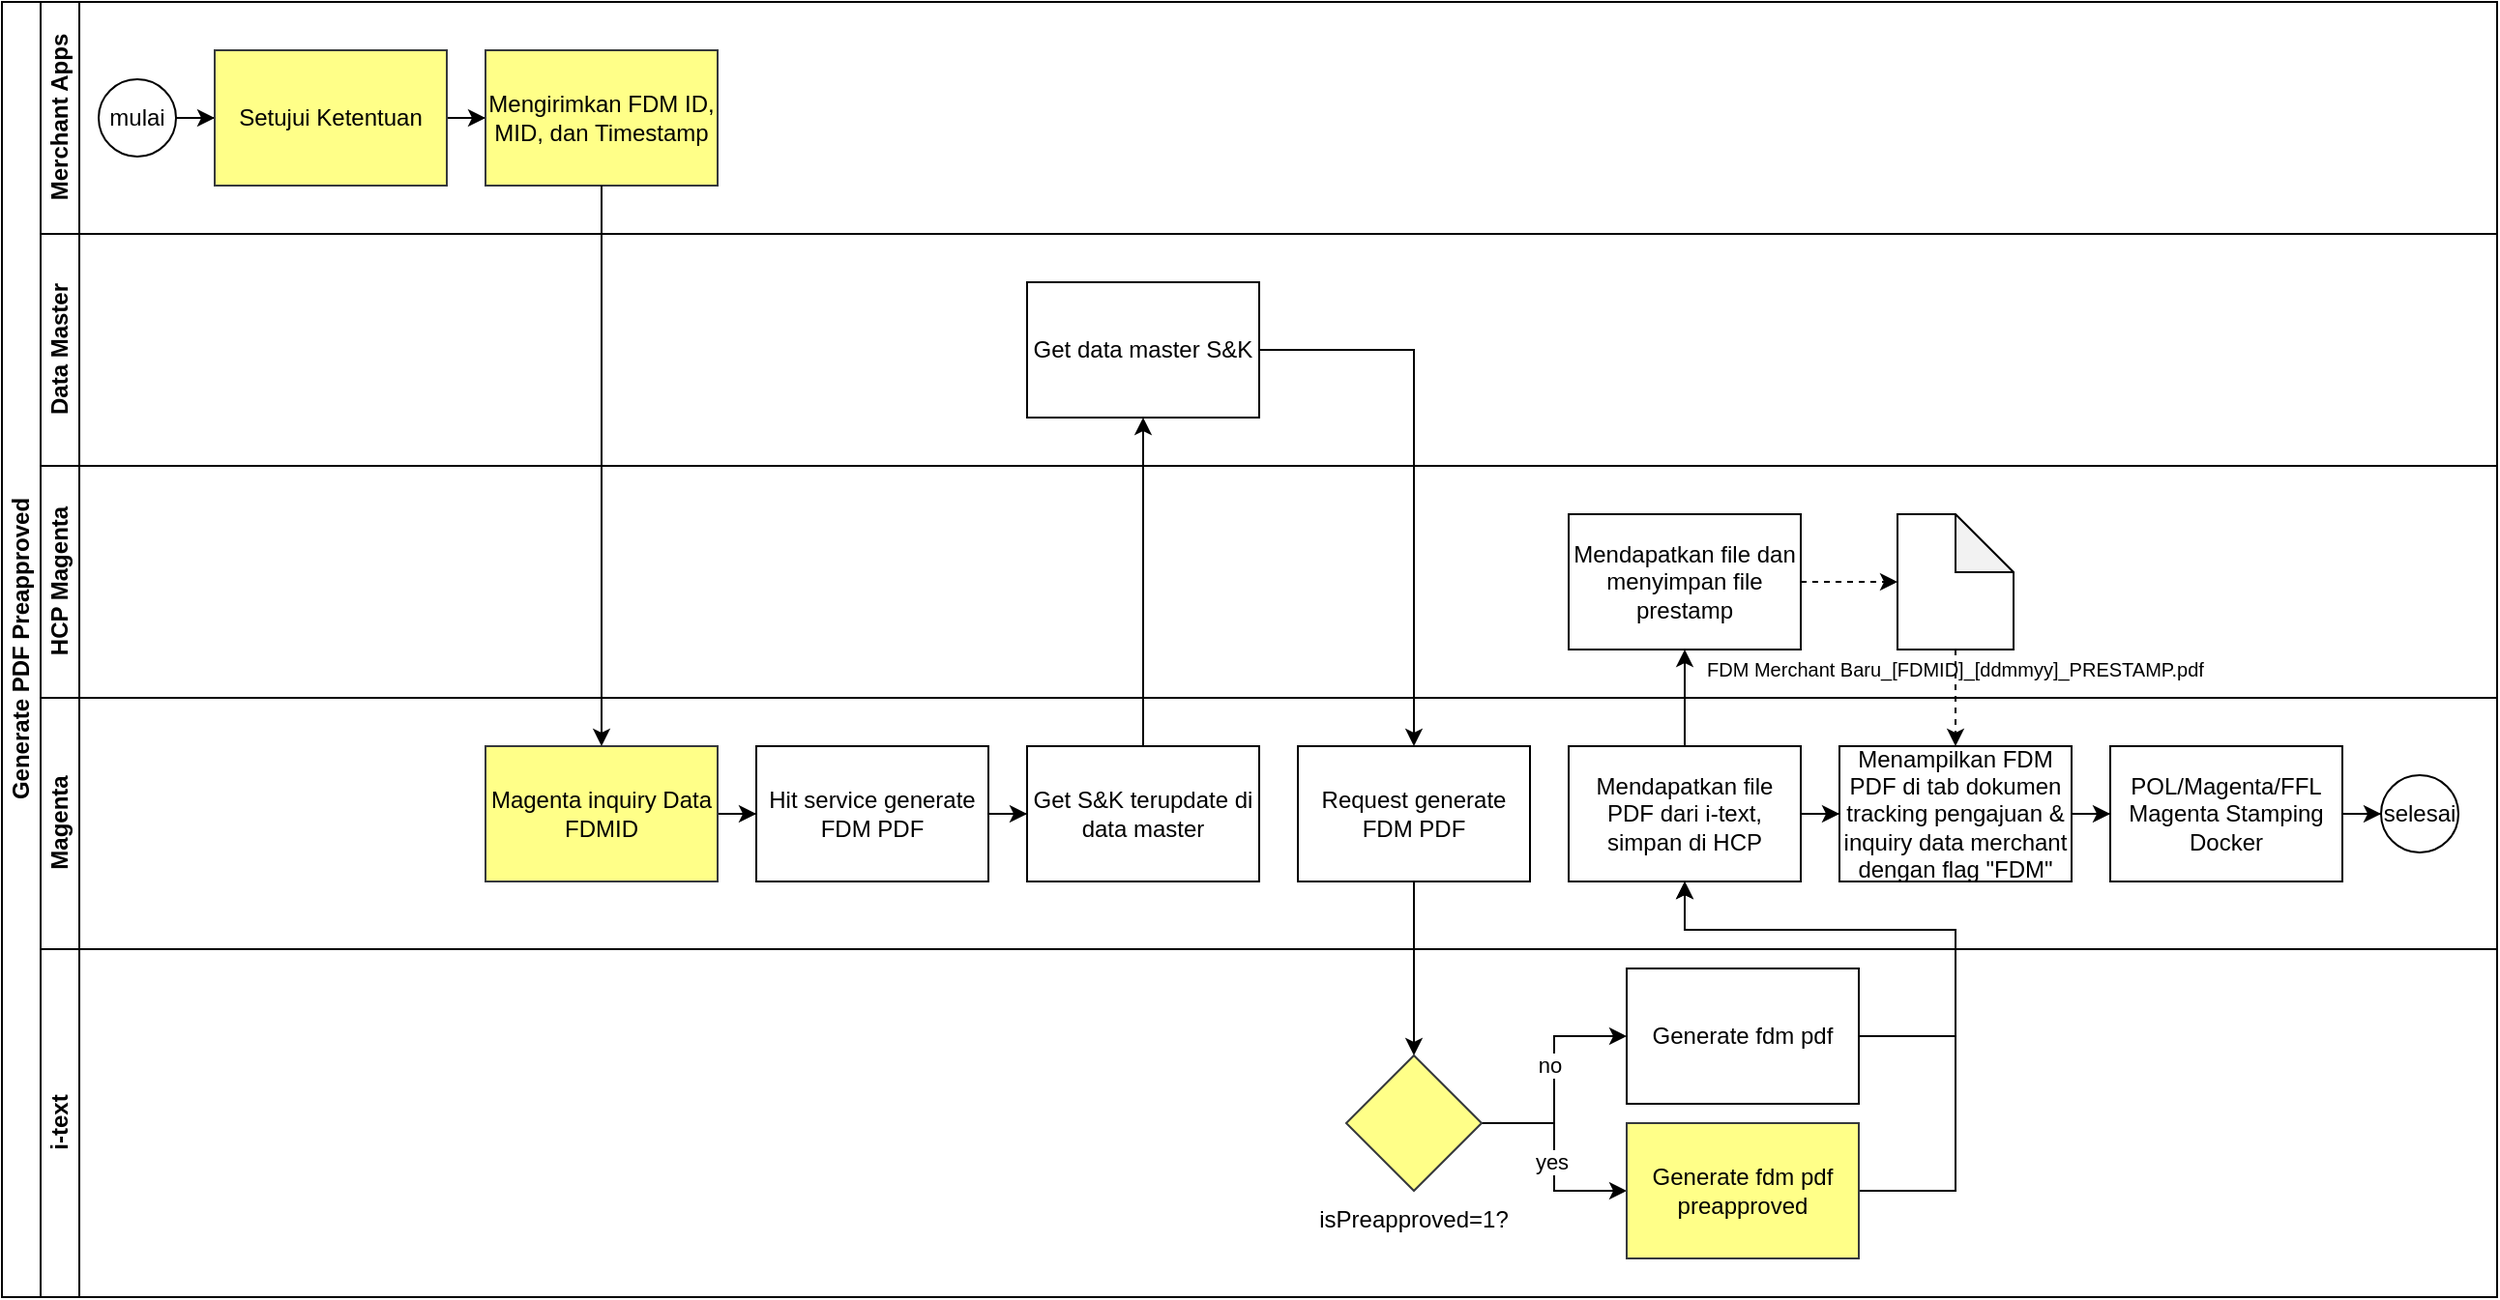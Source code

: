 <mxfile version="28.1.1">
  <diagram name="Page-1" id="lceHAWw1U7daVYu1ocGO">
    <mxGraphModel dx="1310" dy="828" grid="1" gridSize="10" guides="1" tooltips="1" connect="1" arrows="1" fold="1" page="1" pageScale="1" pageWidth="850" pageHeight="1100" math="0" shadow="0">
      <root>
        <mxCell id="0" />
        <mxCell id="1" parent="0" />
        <mxCell id="Jq9CSyYzZnOSvL0sAlA5-1" value="Generate PDF Preapproved" style="swimlane;childLayout=stackLayout;resizeParent=1;resizeParentMax=0;horizontal=0;startSize=20;horizontalStack=0;html=1;" parent="1" vertex="1">
          <mxGeometry x="40" y="40" width="1290" height="670" as="geometry" />
        </mxCell>
        <mxCell id="Jq9CSyYzZnOSvL0sAlA5-2" value="Merchant Apps" style="swimlane;startSize=20;horizontal=0;html=1;" parent="Jq9CSyYzZnOSvL0sAlA5-1" vertex="1">
          <mxGeometry x="20" width="1270" height="120" as="geometry" />
        </mxCell>
        <mxCell id="Jq9CSyYzZnOSvL0sAlA5-13" style="edgeStyle=orthogonalEdgeStyle;rounded=0;orthogonalLoop=1;jettySize=auto;html=1;entryX=0;entryY=0.5;entryDx=0;entryDy=0;" parent="Jq9CSyYzZnOSvL0sAlA5-2" source="Jq9CSyYzZnOSvL0sAlA5-10" target="Jq9CSyYzZnOSvL0sAlA5-12" edge="1">
          <mxGeometry relative="1" as="geometry" />
        </mxCell>
        <mxCell id="Jq9CSyYzZnOSvL0sAlA5-10" value="mulai" style="ellipse;whiteSpace=wrap;html=1;aspect=fixed;" parent="Jq9CSyYzZnOSvL0sAlA5-2" vertex="1">
          <mxGeometry x="30" y="40" width="40" height="40" as="geometry" />
        </mxCell>
        <mxCell id="Jq9CSyYzZnOSvL0sAlA5-15" style="edgeStyle=orthogonalEdgeStyle;rounded=0;orthogonalLoop=1;jettySize=auto;html=1;" parent="Jq9CSyYzZnOSvL0sAlA5-2" source="Jq9CSyYzZnOSvL0sAlA5-12" target="Jq9CSyYzZnOSvL0sAlA5-14" edge="1">
          <mxGeometry relative="1" as="geometry" />
        </mxCell>
        <mxCell id="Jq9CSyYzZnOSvL0sAlA5-12" value="Setujui Ketentuan" style="rounded=0;whiteSpace=wrap;html=1;fillColor=#ffff88;strokeColor=#36393d;" parent="Jq9CSyYzZnOSvL0sAlA5-2" vertex="1">
          <mxGeometry x="90" y="25" width="120" height="70" as="geometry" />
        </mxCell>
        <mxCell id="Jq9CSyYzZnOSvL0sAlA5-14" value="Mengirimkan FDM ID, MID, dan Timestamp" style="rounded=0;whiteSpace=wrap;html=1;fillColor=#ffff88;strokeColor=#36393d;" parent="Jq9CSyYzZnOSvL0sAlA5-2" vertex="1">
          <mxGeometry x="230" y="25" width="120" height="70" as="geometry" />
        </mxCell>
        <mxCell id="Jq9CSyYzZnOSvL0sAlA5-3" value="Data Master" style="swimlane;startSize=20;horizontal=0;html=1;" parent="Jq9CSyYzZnOSvL0sAlA5-1" vertex="1">
          <mxGeometry x="20" y="120" width="1270" height="120" as="geometry" />
        </mxCell>
        <mxCell id="Jq9CSyYzZnOSvL0sAlA5-35" value="Get data master S&amp;amp;K" style="rounded=0;whiteSpace=wrap;html=1;" parent="Jq9CSyYzZnOSvL0sAlA5-3" vertex="1">
          <mxGeometry x="510" y="25" width="120" height="70" as="geometry" />
        </mxCell>
        <mxCell id="Jq9CSyYzZnOSvL0sAlA5-4" value="HCP Magenta" style="swimlane;startSize=20;horizontal=0;html=1;" parent="Jq9CSyYzZnOSvL0sAlA5-1" vertex="1">
          <mxGeometry x="20" y="240" width="1270" height="120" as="geometry" />
        </mxCell>
        <mxCell id="Jq9CSyYzZnOSvL0sAlA5-69" value="Mendapatkan file dan menyimpan file prestamp" style="rounded=0;whiteSpace=wrap;html=1;" parent="Jq9CSyYzZnOSvL0sAlA5-4" vertex="1">
          <mxGeometry x="790" y="25" width="120" height="70" as="geometry" />
        </mxCell>
        <mxCell id="Jq9CSyYzZnOSvL0sAlA5-72" value="" style="shape=note;whiteSpace=wrap;html=1;backgroundOutline=1;darkOpacity=0.05;" parent="Jq9CSyYzZnOSvL0sAlA5-4" vertex="1">
          <mxGeometry x="960" y="25" width="60" height="70" as="geometry" />
        </mxCell>
        <mxCell id="Jq9CSyYzZnOSvL0sAlA5-78" style="edgeStyle=orthogonalEdgeStyle;rounded=0;orthogonalLoop=1;jettySize=auto;html=1;entryX=0;entryY=0.5;entryDx=0;entryDy=0;entryPerimeter=0;dashed=1;" parent="Jq9CSyYzZnOSvL0sAlA5-4" source="Jq9CSyYzZnOSvL0sAlA5-69" target="Jq9CSyYzZnOSvL0sAlA5-72" edge="1">
          <mxGeometry relative="1" as="geometry" />
        </mxCell>
        <mxCell id="Jq9CSyYzZnOSvL0sAlA5-74" value="&lt;font style=&quot;font-size: 10px;&quot;&gt;FDM Merchant Baru_[FDMID]_[ddmmyy]_PRESTAMP.pdf&lt;/font&gt;" style="text;html=1;align=center;verticalAlign=middle;whiteSpace=wrap;rounded=0;" parent="Jq9CSyYzZnOSvL0sAlA5-4" vertex="1">
          <mxGeometry x="860" y="100" width="260" height="10" as="geometry" />
        </mxCell>
        <mxCell id="Jq9CSyYzZnOSvL0sAlA5-7" value="Magenta" style="swimlane;startSize=20;horizontal=0;html=1;" parent="Jq9CSyYzZnOSvL0sAlA5-1" vertex="1">
          <mxGeometry x="20" y="360" width="1270" height="130" as="geometry" />
        </mxCell>
        <mxCell id="Jq9CSyYzZnOSvL0sAlA5-32" style="edgeStyle=orthogonalEdgeStyle;rounded=0;orthogonalLoop=1;jettySize=auto;html=1;" parent="Jq9CSyYzZnOSvL0sAlA5-7" source="Jq9CSyYzZnOSvL0sAlA5-16" target="Jq9CSyYzZnOSvL0sAlA5-31" edge="1">
          <mxGeometry relative="1" as="geometry" />
        </mxCell>
        <mxCell id="Jq9CSyYzZnOSvL0sAlA5-16" value="Magenta inquiry Data FDMID" style="rounded=0;whiteSpace=wrap;html=1;fillColor=#ffff88;strokeColor=#36393d;" parent="Jq9CSyYzZnOSvL0sAlA5-7" vertex="1">
          <mxGeometry x="230" y="25" width="120" height="70" as="geometry" />
        </mxCell>
        <mxCell id="Jq9CSyYzZnOSvL0sAlA5-34" style="edgeStyle=orthogonalEdgeStyle;rounded=0;orthogonalLoop=1;jettySize=auto;html=1;entryX=0;entryY=0.5;entryDx=0;entryDy=0;" parent="Jq9CSyYzZnOSvL0sAlA5-7" source="Jq9CSyYzZnOSvL0sAlA5-31" target="Jq9CSyYzZnOSvL0sAlA5-33" edge="1">
          <mxGeometry relative="1" as="geometry" />
        </mxCell>
        <mxCell id="Jq9CSyYzZnOSvL0sAlA5-31" value="Hit service generate FDM PDF" style="rounded=0;whiteSpace=wrap;html=1;" parent="Jq9CSyYzZnOSvL0sAlA5-7" vertex="1">
          <mxGeometry x="370" y="25" width="120" height="70" as="geometry" />
        </mxCell>
        <mxCell id="Jq9CSyYzZnOSvL0sAlA5-33" value="Get S&amp;amp;K terupdate di data master" style="rounded=0;whiteSpace=wrap;html=1;" parent="Jq9CSyYzZnOSvL0sAlA5-7" vertex="1">
          <mxGeometry x="510" y="25" width="120" height="70" as="geometry" />
        </mxCell>
        <mxCell id="Jq9CSyYzZnOSvL0sAlA5-56" value="Request generate FDM PDF" style="rounded=0;whiteSpace=wrap;html=1;" parent="Jq9CSyYzZnOSvL0sAlA5-7" vertex="1">
          <mxGeometry x="650" y="25" width="120" height="70" as="geometry" />
        </mxCell>
        <mxCell id="Jq9CSyYzZnOSvL0sAlA5-80" style="edgeStyle=orthogonalEdgeStyle;rounded=0;orthogonalLoop=1;jettySize=auto;html=1;entryX=0;entryY=0.5;entryDx=0;entryDy=0;" parent="Jq9CSyYzZnOSvL0sAlA5-7" source="Jq9CSyYzZnOSvL0sAlA5-67" target="Jq9CSyYzZnOSvL0sAlA5-71" edge="1">
          <mxGeometry relative="1" as="geometry" />
        </mxCell>
        <mxCell id="Jq9CSyYzZnOSvL0sAlA5-67" value="Mendapatkan file PDF dari i-text, simpan di HCP" style="rounded=0;whiteSpace=wrap;html=1;" parent="Jq9CSyYzZnOSvL0sAlA5-7" vertex="1">
          <mxGeometry x="790" y="25" width="120" height="70" as="geometry" />
        </mxCell>
        <mxCell id="Jq9CSyYzZnOSvL0sAlA5-82" style="edgeStyle=orthogonalEdgeStyle;rounded=0;orthogonalLoop=1;jettySize=auto;html=1;" parent="Jq9CSyYzZnOSvL0sAlA5-7" source="Jq9CSyYzZnOSvL0sAlA5-71" target="Jq9CSyYzZnOSvL0sAlA5-81" edge="1">
          <mxGeometry relative="1" as="geometry" />
        </mxCell>
        <mxCell id="Jq9CSyYzZnOSvL0sAlA5-71" value="Menampilkan FDM PDF di tab dokumen tracking pengajuan &amp;amp; inquiry data merchant dengan flag &quot;FDM&quot;" style="rounded=0;whiteSpace=wrap;html=1;" parent="Jq9CSyYzZnOSvL0sAlA5-7" vertex="1">
          <mxGeometry x="930" y="25" width="120" height="70" as="geometry" />
        </mxCell>
        <mxCell id="Jq9CSyYzZnOSvL0sAlA5-84" style="edgeStyle=orthogonalEdgeStyle;rounded=0;orthogonalLoop=1;jettySize=auto;html=1;entryX=0;entryY=0.5;entryDx=0;entryDy=0;" parent="Jq9CSyYzZnOSvL0sAlA5-7" source="Jq9CSyYzZnOSvL0sAlA5-81" target="Jq9CSyYzZnOSvL0sAlA5-83" edge="1">
          <mxGeometry relative="1" as="geometry" />
        </mxCell>
        <mxCell id="Jq9CSyYzZnOSvL0sAlA5-81" value="POL/Magenta/FFL Magenta Stamping Docker" style="rounded=0;whiteSpace=wrap;html=1;" parent="Jq9CSyYzZnOSvL0sAlA5-7" vertex="1">
          <mxGeometry x="1070" y="25" width="120" height="70" as="geometry" />
        </mxCell>
        <mxCell id="Jq9CSyYzZnOSvL0sAlA5-83" value="selesai" style="ellipse;whiteSpace=wrap;html=1;aspect=fixed;" parent="Jq9CSyYzZnOSvL0sAlA5-7" vertex="1">
          <mxGeometry x="1210" y="40" width="40" height="40" as="geometry" />
        </mxCell>
        <mxCell id="Jq9CSyYzZnOSvL0sAlA5-17" style="edgeStyle=orthogonalEdgeStyle;rounded=0;orthogonalLoop=1;jettySize=auto;html=1;entryX=0.5;entryY=0;entryDx=0;entryDy=0;" parent="Jq9CSyYzZnOSvL0sAlA5-1" source="Jq9CSyYzZnOSvL0sAlA5-14" target="Jq9CSyYzZnOSvL0sAlA5-16" edge="1">
          <mxGeometry relative="1" as="geometry" />
        </mxCell>
        <mxCell id="Jq9CSyYzZnOSvL0sAlA5-36" style="edgeStyle=orthogonalEdgeStyle;rounded=0;orthogonalLoop=1;jettySize=auto;html=1;" parent="Jq9CSyYzZnOSvL0sAlA5-1" source="Jq9CSyYzZnOSvL0sAlA5-33" target="Jq9CSyYzZnOSvL0sAlA5-35" edge="1">
          <mxGeometry relative="1" as="geometry" />
        </mxCell>
        <mxCell id="Jq9CSyYzZnOSvL0sAlA5-57" style="edgeStyle=orthogonalEdgeStyle;rounded=0;orthogonalLoop=1;jettySize=auto;html=1;entryX=0.5;entryY=0;entryDx=0;entryDy=0;" parent="Jq9CSyYzZnOSvL0sAlA5-1" source="Jq9CSyYzZnOSvL0sAlA5-35" target="Jq9CSyYzZnOSvL0sAlA5-56" edge="1">
          <mxGeometry relative="1" as="geometry">
            <Array as="points">
              <mxPoint x="730" y="180" />
            </Array>
          </mxGeometry>
        </mxCell>
        <mxCell id="Jq9CSyYzZnOSvL0sAlA5-66" style="edgeStyle=orthogonalEdgeStyle;rounded=0;orthogonalLoop=1;jettySize=auto;html=1;entryX=0.5;entryY=0;entryDx=0;entryDy=0;" parent="Jq9CSyYzZnOSvL0sAlA5-1" source="Jq9CSyYzZnOSvL0sAlA5-56" target="RLUqPXqN4DEG-D3L9kRr-4" edge="1">
          <mxGeometry relative="1" as="geometry" />
        </mxCell>
        <mxCell id="Jq9CSyYzZnOSvL0sAlA5-68" style="edgeStyle=orthogonalEdgeStyle;rounded=0;orthogonalLoop=1;jettySize=auto;html=1;entryX=0.5;entryY=1;entryDx=0;entryDy=0;exitX=1;exitY=0.5;exitDx=0;exitDy=0;" parent="Jq9CSyYzZnOSvL0sAlA5-1" source="Jq9CSyYzZnOSvL0sAlA5-65" target="Jq9CSyYzZnOSvL0sAlA5-67" edge="1">
          <mxGeometry relative="1" as="geometry">
            <Array as="points">
              <mxPoint x="1010" y="535" />
              <mxPoint x="1010" y="480" />
              <mxPoint x="870" y="480" />
            </Array>
          </mxGeometry>
        </mxCell>
        <mxCell id="Jq9CSyYzZnOSvL0sAlA5-70" style="edgeStyle=orthogonalEdgeStyle;rounded=0;orthogonalLoop=1;jettySize=auto;html=1;entryX=0.5;entryY=1;entryDx=0;entryDy=0;" parent="Jq9CSyYzZnOSvL0sAlA5-1" source="Jq9CSyYzZnOSvL0sAlA5-67" target="Jq9CSyYzZnOSvL0sAlA5-69" edge="1">
          <mxGeometry relative="1" as="geometry" />
        </mxCell>
        <mxCell id="Jq9CSyYzZnOSvL0sAlA5-79" style="edgeStyle=orthogonalEdgeStyle;rounded=0;orthogonalLoop=1;jettySize=auto;html=1;entryX=0.5;entryY=0;entryDx=0;entryDy=0;dashed=1;" parent="Jq9CSyYzZnOSvL0sAlA5-1" source="Jq9CSyYzZnOSvL0sAlA5-72" target="Jq9CSyYzZnOSvL0sAlA5-71" edge="1">
          <mxGeometry relative="1" as="geometry" />
        </mxCell>
        <mxCell id="RLUqPXqN4DEG-D3L9kRr-9" style="edgeStyle=orthogonalEdgeStyle;rounded=0;orthogonalLoop=1;jettySize=auto;html=1;entryX=0.5;entryY=1;entryDx=0;entryDy=0;" edge="1" parent="Jq9CSyYzZnOSvL0sAlA5-1" source="RLUqPXqN4DEG-D3L9kRr-7" target="Jq9CSyYzZnOSvL0sAlA5-67">
          <mxGeometry relative="1" as="geometry">
            <Array as="points">
              <mxPoint x="1010" y="615" />
              <mxPoint x="1010" y="480" />
              <mxPoint x="870" y="480" />
            </Array>
          </mxGeometry>
        </mxCell>
        <mxCell id="Jq9CSyYzZnOSvL0sAlA5-8" value="i-text" style="swimlane;startSize=20;horizontal=0;html=1;" parent="Jq9CSyYzZnOSvL0sAlA5-1" vertex="1">
          <mxGeometry x="20" y="490" width="1270" height="180" as="geometry" />
        </mxCell>
        <mxCell id="Jq9CSyYzZnOSvL0sAlA5-65" value="Generate fdm pdf" style="rounded=0;whiteSpace=wrap;html=1;" parent="Jq9CSyYzZnOSvL0sAlA5-8" vertex="1">
          <mxGeometry x="820" y="10" width="120" height="70" as="geometry" />
        </mxCell>
        <mxCell id="RLUqPXqN4DEG-D3L9kRr-6" style="edgeStyle=orthogonalEdgeStyle;rounded=0;orthogonalLoop=1;jettySize=auto;html=1;entryX=0;entryY=0.5;entryDx=0;entryDy=0;" edge="1" parent="Jq9CSyYzZnOSvL0sAlA5-8" source="RLUqPXqN4DEG-D3L9kRr-4" target="Jq9CSyYzZnOSvL0sAlA5-65">
          <mxGeometry relative="1" as="geometry" />
        </mxCell>
        <mxCell id="RLUqPXqN4DEG-D3L9kRr-11" value="no" style="edgeLabel;html=1;align=center;verticalAlign=middle;resizable=0;points=[];" vertex="1" connectable="0" parent="RLUqPXqN4DEG-D3L9kRr-6">
          <mxGeometry x="0.503" y="3" relative="1" as="geometry">
            <mxPoint x="-10" y="18" as="offset" />
          </mxGeometry>
        </mxCell>
        <mxCell id="RLUqPXqN4DEG-D3L9kRr-8" style="edgeStyle=orthogonalEdgeStyle;rounded=0;orthogonalLoop=1;jettySize=auto;html=1;entryX=0;entryY=0.5;entryDx=0;entryDy=0;" edge="1" parent="Jq9CSyYzZnOSvL0sAlA5-8" source="RLUqPXqN4DEG-D3L9kRr-4" target="RLUqPXqN4DEG-D3L9kRr-7">
          <mxGeometry relative="1" as="geometry" />
        </mxCell>
        <mxCell id="RLUqPXqN4DEG-D3L9kRr-10" value="yes" style="edgeLabel;html=1;align=center;verticalAlign=middle;resizable=0;points=[];" vertex="1" connectable="0" parent="RLUqPXqN4DEG-D3L9kRr-8">
          <mxGeometry x="0.497" relative="1" as="geometry">
            <mxPoint x="-12" y="-15" as="offset" />
          </mxGeometry>
        </mxCell>
        <mxCell id="RLUqPXqN4DEG-D3L9kRr-4" value="" style="rhombus;whiteSpace=wrap;html=1;fillColor=#ffff88;strokeColor=#36393d;" vertex="1" parent="Jq9CSyYzZnOSvL0sAlA5-8">
          <mxGeometry x="675" y="55" width="70" height="70" as="geometry" />
        </mxCell>
        <mxCell id="RLUqPXqN4DEG-D3L9kRr-5" value="isPreapproved=1?" style="text;html=1;align=center;verticalAlign=middle;whiteSpace=wrap;rounded=0;" vertex="1" parent="Jq9CSyYzZnOSvL0sAlA5-8">
          <mxGeometry x="680" y="125" width="60" height="30" as="geometry" />
        </mxCell>
        <mxCell id="RLUqPXqN4DEG-D3L9kRr-7" value="Generate fdm pdf preapproved" style="rounded=0;whiteSpace=wrap;html=1;fillColor=#ffff88;strokeColor=#36393d;" vertex="1" parent="Jq9CSyYzZnOSvL0sAlA5-8">
          <mxGeometry x="820" y="90" width="120" height="70" as="geometry" />
        </mxCell>
      </root>
    </mxGraphModel>
  </diagram>
</mxfile>
